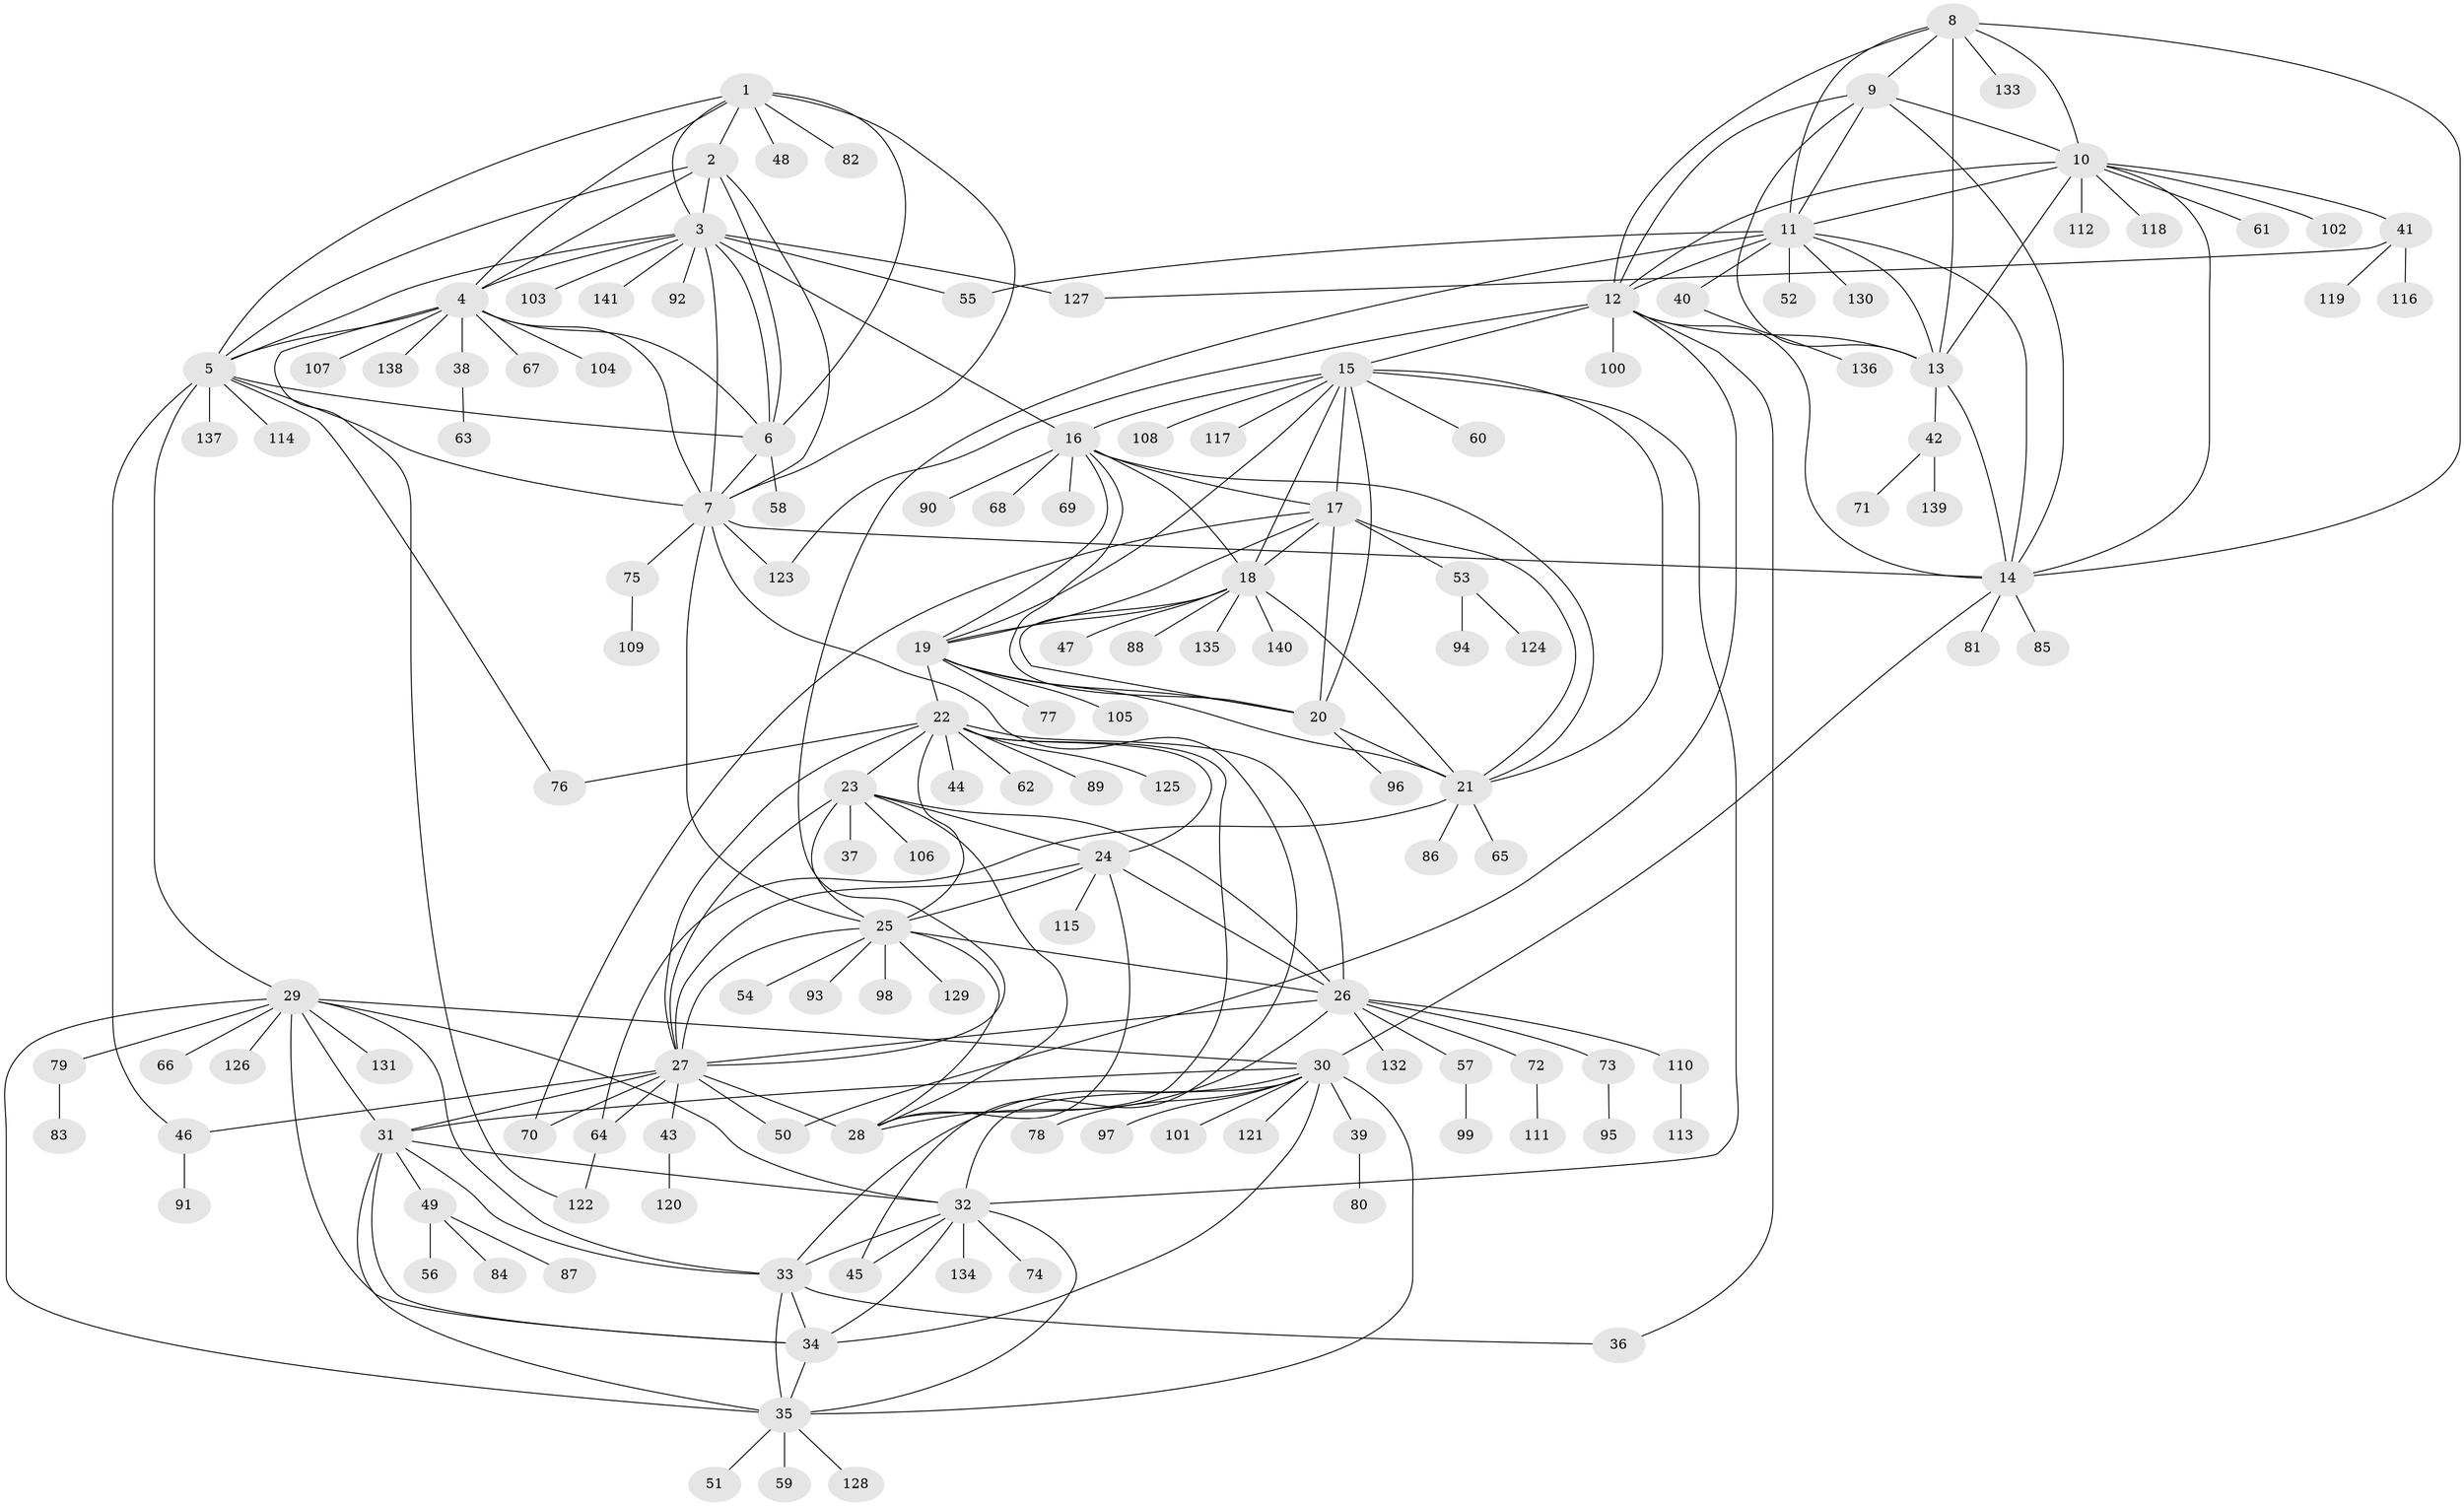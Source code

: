 // coarse degree distribution, {2: 0.047619047619047616, 8: 0.023809523809523808, 3: 0.047619047619047616, 1: 0.7142857142857143, 9: 0.047619047619047616, 10: 0.023809523809523808, 5: 0.023809523809523808, 7: 0.07142857142857142}
// Generated by graph-tools (version 1.1) at 2025/58/03/04/25 21:58:54]
// undirected, 141 vertices, 232 edges
graph export_dot {
graph [start="1"]
  node [color=gray90,style=filled];
  1;
  2;
  3;
  4;
  5;
  6;
  7;
  8;
  9;
  10;
  11;
  12;
  13;
  14;
  15;
  16;
  17;
  18;
  19;
  20;
  21;
  22;
  23;
  24;
  25;
  26;
  27;
  28;
  29;
  30;
  31;
  32;
  33;
  34;
  35;
  36;
  37;
  38;
  39;
  40;
  41;
  42;
  43;
  44;
  45;
  46;
  47;
  48;
  49;
  50;
  51;
  52;
  53;
  54;
  55;
  56;
  57;
  58;
  59;
  60;
  61;
  62;
  63;
  64;
  65;
  66;
  67;
  68;
  69;
  70;
  71;
  72;
  73;
  74;
  75;
  76;
  77;
  78;
  79;
  80;
  81;
  82;
  83;
  84;
  85;
  86;
  87;
  88;
  89;
  90;
  91;
  92;
  93;
  94;
  95;
  96;
  97;
  98;
  99;
  100;
  101;
  102;
  103;
  104;
  105;
  106;
  107;
  108;
  109;
  110;
  111;
  112;
  113;
  114;
  115;
  116;
  117;
  118;
  119;
  120;
  121;
  122;
  123;
  124;
  125;
  126;
  127;
  128;
  129;
  130;
  131;
  132;
  133;
  134;
  135;
  136;
  137;
  138;
  139;
  140;
  141;
  1 -- 2;
  1 -- 3;
  1 -- 4;
  1 -- 5;
  1 -- 6;
  1 -- 7;
  1 -- 48;
  1 -- 82;
  2 -- 3;
  2 -- 4;
  2 -- 5;
  2 -- 6;
  2 -- 7;
  3 -- 4;
  3 -- 5;
  3 -- 6;
  3 -- 7;
  3 -- 16;
  3 -- 55;
  3 -- 92;
  3 -- 103;
  3 -- 127;
  3 -- 141;
  4 -- 5;
  4 -- 6;
  4 -- 7;
  4 -- 38;
  4 -- 67;
  4 -- 104;
  4 -- 107;
  4 -- 122;
  4 -- 138;
  5 -- 6;
  5 -- 7;
  5 -- 29;
  5 -- 46;
  5 -- 76;
  5 -- 114;
  5 -- 137;
  6 -- 7;
  6 -- 58;
  7 -- 14;
  7 -- 25;
  7 -- 45;
  7 -- 75;
  7 -- 123;
  8 -- 9;
  8 -- 10;
  8 -- 11;
  8 -- 12;
  8 -- 13;
  8 -- 14;
  8 -- 133;
  9 -- 10;
  9 -- 11;
  9 -- 12;
  9 -- 13;
  9 -- 14;
  10 -- 11;
  10 -- 12;
  10 -- 13;
  10 -- 14;
  10 -- 41;
  10 -- 61;
  10 -- 102;
  10 -- 112;
  10 -- 118;
  11 -- 12;
  11 -- 13;
  11 -- 14;
  11 -- 27;
  11 -- 40;
  11 -- 52;
  11 -- 55;
  11 -- 130;
  12 -- 13;
  12 -- 14;
  12 -- 15;
  12 -- 36;
  12 -- 50;
  12 -- 100;
  12 -- 123;
  13 -- 14;
  13 -- 42;
  14 -- 30;
  14 -- 81;
  14 -- 85;
  15 -- 16;
  15 -- 17;
  15 -- 18;
  15 -- 19;
  15 -- 20;
  15 -- 21;
  15 -- 32;
  15 -- 60;
  15 -- 108;
  15 -- 117;
  16 -- 17;
  16 -- 18;
  16 -- 19;
  16 -- 20;
  16 -- 21;
  16 -- 68;
  16 -- 69;
  16 -- 90;
  17 -- 18;
  17 -- 19;
  17 -- 20;
  17 -- 21;
  17 -- 53;
  17 -- 70;
  18 -- 19;
  18 -- 20;
  18 -- 21;
  18 -- 47;
  18 -- 88;
  18 -- 135;
  18 -- 140;
  19 -- 20;
  19 -- 21;
  19 -- 22;
  19 -- 77;
  19 -- 105;
  20 -- 21;
  20 -- 96;
  21 -- 64;
  21 -- 65;
  21 -- 86;
  22 -- 23;
  22 -- 24;
  22 -- 25;
  22 -- 26;
  22 -- 27;
  22 -- 28;
  22 -- 44;
  22 -- 62;
  22 -- 76;
  22 -- 89;
  22 -- 125;
  23 -- 24;
  23 -- 25;
  23 -- 26;
  23 -- 27;
  23 -- 28;
  23 -- 37;
  23 -- 106;
  24 -- 25;
  24 -- 26;
  24 -- 27;
  24 -- 28;
  24 -- 115;
  25 -- 26;
  25 -- 27;
  25 -- 28;
  25 -- 54;
  25 -- 93;
  25 -- 98;
  25 -- 129;
  26 -- 27;
  26 -- 28;
  26 -- 57;
  26 -- 72;
  26 -- 73;
  26 -- 110;
  26 -- 132;
  27 -- 28;
  27 -- 31;
  27 -- 43;
  27 -- 46;
  27 -- 50;
  27 -- 64;
  27 -- 70;
  29 -- 30;
  29 -- 31;
  29 -- 32;
  29 -- 33;
  29 -- 34;
  29 -- 35;
  29 -- 66;
  29 -- 79;
  29 -- 126;
  29 -- 131;
  30 -- 31;
  30 -- 32;
  30 -- 33;
  30 -- 34;
  30 -- 35;
  30 -- 39;
  30 -- 78;
  30 -- 97;
  30 -- 101;
  30 -- 121;
  31 -- 32;
  31 -- 33;
  31 -- 34;
  31 -- 35;
  31 -- 49;
  32 -- 33;
  32 -- 34;
  32 -- 35;
  32 -- 45;
  32 -- 74;
  32 -- 134;
  33 -- 34;
  33 -- 35;
  33 -- 36;
  34 -- 35;
  35 -- 51;
  35 -- 59;
  35 -- 128;
  38 -- 63;
  39 -- 80;
  40 -- 136;
  41 -- 116;
  41 -- 119;
  41 -- 127;
  42 -- 71;
  42 -- 139;
  43 -- 120;
  46 -- 91;
  49 -- 56;
  49 -- 84;
  49 -- 87;
  53 -- 94;
  53 -- 124;
  57 -- 99;
  64 -- 122;
  72 -- 111;
  73 -- 95;
  75 -- 109;
  79 -- 83;
  110 -- 113;
}
